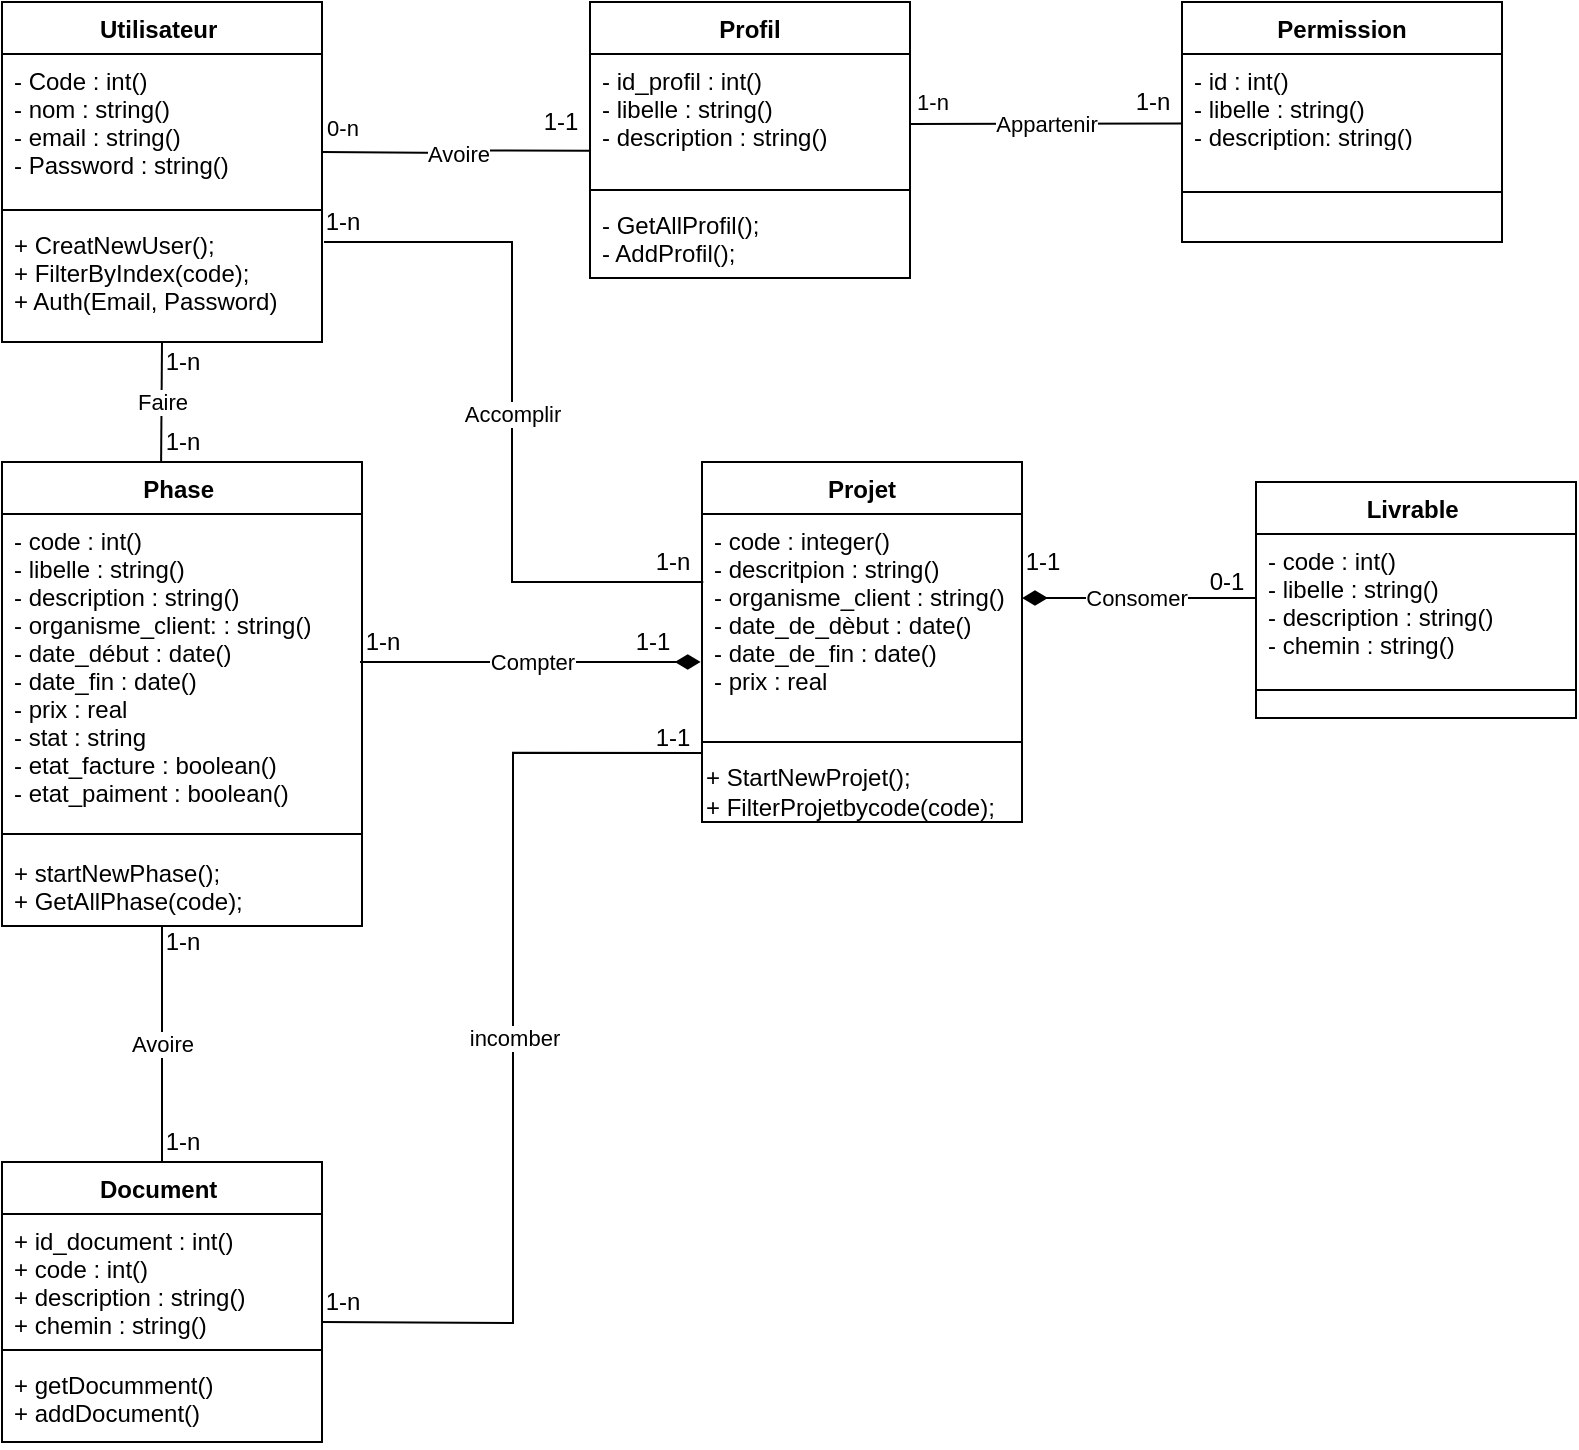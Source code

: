 <mxfile version="15.8.7" type="device"><diagram id="C5RBs43oDa-KdzZeNtuy" name="Page-1"><mxGraphModel dx="1223" dy="753" grid="1" gridSize="10" guides="1" tooltips="1" connect="1" arrows="1" fold="1" page="1" pageScale="1" pageWidth="827" pageHeight="1169" math="1" shadow="0"><root><mxCell id="WIyWlLk6GJQsqaUBKTNV-0"/><mxCell id="WIyWlLk6GJQsqaUBKTNV-1" parent="WIyWlLk6GJQsqaUBKTNV-0"/><mxCell id="aZaNl3q9hLQdNFvP4IaM-1" value="Utilisateur " style="swimlane;fontStyle=1;align=center;verticalAlign=top;childLayout=stackLayout;horizontal=1;startSize=26;horizontalStack=0;resizeParent=1;resizeParentMax=0;resizeLast=0;collapsible=1;marginBottom=0;" vertex="1" parent="WIyWlLk6GJQsqaUBKTNV-1"><mxGeometry x="40" y="40" width="160" height="170" as="geometry"/></mxCell><mxCell id="aZaNl3q9hLQdNFvP4IaM-2" value="- Code : int()&#10;- nom : string()&#10;- email : string()&#10;- Password : string()" style="text;strokeColor=none;fillColor=none;align=left;verticalAlign=top;spacingLeft=4;spacingRight=4;overflow=hidden;rotatable=0;points=[[0,0.5],[1,0.5]];portConstraint=eastwest;" vertex="1" parent="aZaNl3q9hLQdNFvP4IaM-1"><mxGeometry y="26" width="160" height="74" as="geometry"/></mxCell><mxCell id="aZaNl3q9hLQdNFvP4IaM-3" value="" style="line;strokeWidth=1;fillColor=none;align=left;verticalAlign=middle;spacingTop=-1;spacingLeft=3;spacingRight=3;rotatable=0;labelPosition=right;points=[];portConstraint=eastwest;" vertex="1" parent="aZaNl3q9hLQdNFvP4IaM-1"><mxGeometry y="100" width="160" height="8" as="geometry"/></mxCell><mxCell id="aZaNl3q9hLQdNFvP4IaM-4" value="+ CreatNewUser();&#10;+ FilterByIndex(code);&#10;+ Auth(Email, Password)" style="text;strokeColor=none;fillColor=none;align=left;verticalAlign=top;spacingLeft=4;spacingRight=4;overflow=hidden;rotatable=0;points=[[0,0.5],[1,0.5]];portConstraint=eastwest;" vertex="1" parent="aZaNl3q9hLQdNFvP4IaM-1"><mxGeometry y="108" width="160" height="62" as="geometry"/></mxCell><mxCell id="aZaNl3q9hLQdNFvP4IaM-5" value="Permission" style="swimlane;fontStyle=1;align=center;verticalAlign=top;childLayout=stackLayout;horizontal=1;startSize=26;horizontalStack=0;resizeParent=1;resizeParentMax=0;resizeLast=0;collapsible=1;marginBottom=0;" vertex="1" parent="WIyWlLk6GJQsqaUBKTNV-1"><mxGeometry x="630" y="40" width="160" height="120" as="geometry"/></mxCell><mxCell id="aZaNl3q9hLQdNFvP4IaM-6" value="- id : int()&#10;- libelle : string()&#10;- description: string()" style="text;strokeColor=none;fillColor=none;align=left;verticalAlign=top;spacingLeft=4;spacingRight=4;overflow=hidden;rotatable=0;points=[[0,0.5],[1,0.5]];portConstraint=eastwest;" vertex="1" parent="aZaNl3q9hLQdNFvP4IaM-5"><mxGeometry y="26" width="160" height="44" as="geometry"/></mxCell><mxCell id="aZaNl3q9hLQdNFvP4IaM-7" value="" style="line;strokeWidth=1;fillColor=none;align=left;verticalAlign=middle;spacingTop=-1;spacingLeft=3;spacingRight=3;rotatable=0;labelPosition=right;points=[];portConstraint=eastwest;" vertex="1" parent="aZaNl3q9hLQdNFvP4IaM-5"><mxGeometry y="70" width="160" height="50" as="geometry"/></mxCell><mxCell id="aZaNl3q9hLQdNFvP4IaM-9" value="Profil" style="swimlane;fontStyle=1;align=center;verticalAlign=top;childLayout=stackLayout;horizontal=1;startSize=26;horizontalStack=0;resizeParent=1;resizeParentMax=0;resizeLast=0;collapsible=1;marginBottom=0;" vertex="1" parent="WIyWlLk6GJQsqaUBKTNV-1"><mxGeometry x="334" y="40" width="160" height="138" as="geometry"/></mxCell><mxCell id="aZaNl3q9hLQdNFvP4IaM-10" value="- id_profil : int()&#10;- libelle : string()&#10;- description : string()" style="text;strokeColor=none;fillColor=none;align=left;verticalAlign=top;spacingLeft=4;spacingRight=4;overflow=hidden;rotatable=0;points=[[0,0.5],[1,0.5]];portConstraint=eastwest;" vertex="1" parent="aZaNl3q9hLQdNFvP4IaM-9"><mxGeometry y="26" width="160" height="64" as="geometry"/></mxCell><mxCell id="aZaNl3q9hLQdNFvP4IaM-11" value="" style="line;strokeWidth=1;fillColor=none;align=left;verticalAlign=middle;spacingTop=-1;spacingLeft=3;spacingRight=3;rotatable=0;labelPosition=right;points=[];portConstraint=eastwest;" vertex="1" parent="aZaNl3q9hLQdNFvP4IaM-9"><mxGeometry y="90" width="160" height="8" as="geometry"/></mxCell><mxCell id="aZaNl3q9hLQdNFvP4IaM-12" value="- GetAllProfil();&#10;- AddProfil();" style="text;strokeColor=none;fillColor=none;align=left;verticalAlign=top;spacingLeft=4;spacingRight=4;overflow=hidden;rotatable=0;points=[[0,0.5],[1,0.5]];portConstraint=eastwest;" vertex="1" parent="aZaNl3q9hLQdNFvP4IaM-9"><mxGeometry y="98" width="160" height="40" as="geometry"/></mxCell><mxCell id="aZaNl3q9hLQdNFvP4IaM-13" value="Projet" style="swimlane;fontStyle=1;align=center;verticalAlign=top;childLayout=stackLayout;horizontal=1;startSize=26;horizontalStack=0;resizeParent=1;resizeParentMax=0;resizeLast=0;collapsible=1;marginBottom=0;" vertex="1" parent="WIyWlLk6GJQsqaUBKTNV-1"><mxGeometry x="390" y="270" width="160" height="180" as="geometry"><mxRectangle x="390" y="270" width="70" height="26" as="alternateBounds"/></mxGeometry></mxCell><mxCell id="aZaNl3q9hLQdNFvP4IaM-14" value="- code : integer()&#10;- descritpion : string()&#10;- organisme_client : string()&#10;- date_de_dèbut : date()&#10;- date_de_fin : date()&#10;- prix : real&#10; " style="text;strokeColor=none;fillColor=none;align=left;verticalAlign=top;spacingLeft=4;spacingRight=4;overflow=hidden;rotatable=0;points=[[0,0.5],[1,0.5]];portConstraint=eastwest;" vertex="1" parent="aZaNl3q9hLQdNFvP4IaM-13"><mxGeometry y="26" width="160" height="104" as="geometry"/></mxCell><mxCell id="aZaNl3q9hLQdNFvP4IaM-15" value="" style="line;strokeWidth=1;fillColor=none;align=left;verticalAlign=middle;spacingTop=-1;spacingLeft=3;spacingRight=3;rotatable=0;labelPosition=right;points=[];portConstraint=eastwest;" vertex="1" parent="aZaNl3q9hLQdNFvP4IaM-13"><mxGeometry y="130" width="160" height="20" as="geometry"/></mxCell><mxCell id="aZaNl3q9hLQdNFvP4IaM-42" value="+ StartNewProjet();&lt;br&gt;+ FilterProjetbycode(code);" style="text;html=1;align=left;verticalAlign=middle;resizable=0;points=[];autosize=1;strokeColor=none;fillColor=none;" vertex="1" parent="aZaNl3q9hLQdNFvP4IaM-13"><mxGeometry y="150" width="160" height="30" as="geometry"/></mxCell><mxCell id="aZaNl3q9hLQdNFvP4IaM-29" value="Phase " style="swimlane;fontStyle=1;align=center;verticalAlign=top;childLayout=stackLayout;horizontal=1;startSize=26;horizontalStack=0;resizeParent=1;resizeParentMax=0;resizeLast=0;collapsible=1;marginBottom=0;" vertex="1" parent="WIyWlLk6GJQsqaUBKTNV-1"><mxGeometry x="40" y="270" width="180" height="232" as="geometry"/></mxCell><mxCell id="aZaNl3q9hLQdNFvP4IaM-30" value="- code : int()&#10;- libelle : string()&#10;- description : string()&#10;- organisme_client: : string()&#10;- date_début : date()&#10;- date_fin : date()&#10;- prix : real&#10;- stat : string &#10;- etat_facture : boolean()&#10;- etat_paiment : boolean()" style="text;strokeColor=none;fillColor=none;align=left;verticalAlign=top;spacingLeft=4;spacingRight=4;overflow=hidden;rotatable=0;points=[[0,0.5],[1,0.5]];portConstraint=eastwest;" vertex="1" parent="aZaNl3q9hLQdNFvP4IaM-29"><mxGeometry y="26" width="180" height="154" as="geometry"/></mxCell><mxCell id="aZaNl3q9hLQdNFvP4IaM-31" value="" style="line;strokeWidth=1;fillColor=none;align=left;verticalAlign=middle;spacingTop=-1;spacingLeft=3;spacingRight=3;rotatable=0;labelPosition=right;points=[];portConstraint=eastwest;" vertex="1" parent="aZaNl3q9hLQdNFvP4IaM-29"><mxGeometry y="180" width="180" height="12" as="geometry"/></mxCell><mxCell id="aZaNl3q9hLQdNFvP4IaM-32" value="+ startNewPhase();&#10;+ GetAllPhase(code);" style="text;strokeColor=none;fillColor=none;align=left;verticalAlign=top;spacingLeft=4;spacingRight=4;overflow=hidden;rotatable=0;points=[[0,0.5],[1,0.5]];portConstraint=eastwest;" vertex="1" parent="aZaNl3q9hLQdNFvP4IaM-29"><mxGeometry y="192" width="180" height="40" as="geometry"/></mxCell><mxCell id="aZaNl3q9hLQdNFvP4IaM-33" value="Livrable " style="swimlane;fontStyle=1;align=center;verticalAlign=top;childLayout=stackLayout;horizontal=1;startSize=26;horizontalStack=0;resizeParent=1;resizeParentMax=0;resizeLast=0;collapsible=1;marginBottom=0;" vertex="1" parent="WIyWlLk6GJQsqaUBKTNV-1"><mxGeometry x="667" y="280" width="160" height="118" as="geometry"/></mxCell><mxCell id="aZaNl3q9hLQdNFvP4IaM-34" value="- code : int() &#10;- libelle : string()&#10;- description : string()&#10;- chemin : string()&#10;" style="text;strokeColor=none;fillColor=none;align=left;verticalAlign=top;spacingLeft=4;spacingRight=4;overflow=hidden;rotatable=0;points=[[0,0.5],[1,0.5]];portConstraint=eastwest;strokeWidth=1;" vertex="1" parent="aZaNl3q9hLQdNFvP4IaM-33"><mxGeometry y="26" width="160" height="64" as="geometry"/></mxCell><mxCell id="aZaNl3q9hLQdNFvP4IaM-35" value="" style="line;strokeWidth=1;fillColor=none;align=left;verticalAlign=middle;spacingTop=-1;spacingLeft=3;spacingRight=3;rotatable=0;labelPosition=right;points=[];portConstraint=eastwest;" vertex="1" parent="aZaNl3q9hLQdNFvP4IaM-33"><mxGeometry y="90" width="160" height="28" as="geometry"/></mxCell><mxCell id="aZaNl3q9hLQdNFvP4IaM-37" value="Document " style="swimlane;fontStyle=1;align=center;verticalAlign=top;childLayout=stackLayout;horizontal=1;startSize=26;horizontalStack=0;resizeParent=1;resizeParentMax=0;resizeLast=0;collapsible=1;marginBottom=0;" vertex="1" parent="WIyWlLk6GJQsqaUBKTNV-1"><mxGeometry x="40" y="620" width="160" height="140" as="geometry"/></mxCell><mxCell id="aZaNl3q9hLQdNFvP4IaM-38" value="+ id_document : int()&#10;+ code : int()&#10;+ description : string()&#10;+ chemin : string()" style="text;strokeColor=none;fillColor=none;align=left;verticalAlign=top;spacingLeft=4;spacingRight=4;overflow=hidden;rotatable=0;points=[[0,0.5],[1,0.5]];portConstraint=eastwest;" vertex="1" parent="aZaNl3q9hLQdNFvP4IaM-37"><mxGeometry y="26" width="160" height="64" as="geometry"/></mxCell><mxCell id="aZaNl3q9hLQdNFvP4IaM-39" value="" style="line;strokeWidth=1;fillColor=none;align=left;verticalAlign=middle;spacingTop=-1;spacingLeft=3;spacingRight=3;rotatable=0;labelPosition=right;points=[];portConstraint=eastwest;" vertex="1" parent="aZaNl3q9hLQdNFvP4IaM-37"><mxGeometry y="90" width="160" height="8" as="geometry"/></mxCell><mxCell id="aZaNl3q9hLQdNFvP4IaM-40" value="+ getDocumment()&#10;+ addDocument()" style="text;strokeColor=none;fillColor=none;align=left;verticalAlign=top;spacingLeft=4;spacingRight=4;overflow=hidden;rotatable=0;points=[[0,0.5],[1,0.5]];portConstraint=eastwest;" vertex="1" parent="aZaNl3q9hLQdNFvP4IaM-37"><mxGeometry y="98" width="160" height="42" as="geometry"/></mxCell><mxCell id="aZaNl3q9hLQdNFvP4IaM-74" value="Accomplir" style="endArrow=none;html=1;rounded=0;shadow=0;sketch=0;strokeColor=default;jumpStyle=line;entryX=0.004;entryY=0.327;entryDx=0;entryDy=0;entryPerimeter=0;edgeStyle=orthogonalEdgeStyle;" edge="1" parent="WIyWlLk6GJQsqaUBKTNV-1" target="aZaNl3q9hLQdNFvP4IaM-14"><mxGeometry width="50" height="50" relative="1" as="geometry"><mxPoint x="201" y="160" as="sourcePoint"/><mxPoint x="260" y="160" as="targetPoint"/><Array as="points"><mxPoint x="201" y="160"/><mxPoint x="295" y="160"/><mxPoint x="295" y="330"/></Array></mxGeometry></mxCell><mxCell id="aZaNl3q9hLQdNFvP4IaM-80" value="Avoire" style="endArrow=none;html=1;rounded=0;shadow=0;sketch=0;strokeColor=default;jumpStyle=line;edgeStyle=orthogonalEdgeStyle;exitX=0.5;exitY=0;exitDx=0;exitDy=0;entryX=0.443;entryY=0.988;entryDx=0;entryDy=0;entryPerimeter=0;" edge="1" parent="WIyWlLk6GJQsqaUBKTNV-1" source="aZaNl3q9hLQdNFvP4IaM-37" target="aZaNl3q9hLQdNFvP4IaM-32"><mxGeometry width="50" height="50" relative="1" as="geometry"><mxPoint x="220" y="510" as="sourcePoint"/><mxPoint x="120" y="493" as="targetPoint"/><Array as="points"><mxPoint x="120" y="502"/><mxPoint x="120" y="502"/></Array></mxGeometry></mxCell><mxCell id="aZaNl3q9hLQdNFvP4IaM-82" value="incomber" style="endArrow=none;html=1;rounded=0;shadow=0;sketch=0;strokeColor=default;jumpStyle=line;edgeStyle=orthogonalEdgeStyle;entryX=0.003;entryY=-0.152;entryDx=0;entryDy=0;entryPerimeter=0;" edge="1" parent="WIyWlLk6GJQsqaUBKTNV-1" target="aZaNl3q9hLQdNFvP4IaM-42"><mxGeometry width="50" height="50" relative="1" as="geometry"><mxPoint x="200" y="700" as="sourcePoint"/><mxPoint x="280" y="380" as="targetPoint"/></mxGeometry></mxCell><mxCell id="aZaNl3q9hLQdNFvP4IaM-83" value="Faire" style="endArrow=none;html=1;rounded=0;shadow=0;sketch=0;strokeColor=default;jumpStyle=line;edgeStyle=orthogonalEdgeStyle;exitX=0.442;exitY=-0.002;exitDx=0;exitDy=0;exitPerimeter=0;" edge="1" parent="WIyWlLk6GJQsqaUBKTNV-1" source="aZaNl3q9hLQdNFvP4IaM-29"><mxGeometry width="50" height="50" relative="1" as="geometry"><mxPoint x="120" y="260" as="sourcePoint"/><mxPoint x="120" y="210" as="targetPoint"/><Array as="points"><mxPoint x="120" y="240"/></Array></mxGeometry></mxCell><mxCell id="aZaNl3q9hLQdNFvP4IaM-86" value="Compter" style="html=1;endArrow=diamondThin;endFill=1;edgeStyle=elbowEdgeStyle;elbow=vertical;endSize=10;rounded=0;shadow=0;sketch=0;strokeColor=default;jumpStyle=line;entryX=-0.004;entryY=0.716;entryDx=0;entryDy=0;entryPerimeter=0;" edge="1" parent="WIyWlLk6GJQsqaUBKTNV-1" target="aZaNl3q9hLQdNFvP4IaM-14"><mxGeometry width="160" relative="1" as="geometry"><mxPoint x="219" y="370" as="sourcePoint"/><mxPoint x="380" y="370" as="targetPoint"/><Array as="points"><mxPoint x="380" y="370"/><mxPoint x="400" y="370"/><mxPoint x="280" y="370"/><mxPoint x="350" y="370"/><mxPoint x="330" y="370"/><mxPoint x="350" y="369"/><mxPoint x="380" y="369"/><mxPoint x="380" y="369"/><mxPoint x="220" y="370"/></Array></mxGeometry></mxCell><mxCell id="aZaNl3q9hLQdNFvP4IaM-100" value="Avoire" style="endArrow=none;html=1;rounded=0;shadow=0;sketch=0;strokeColor=default;jumpStyle=line;edgeStyle=orthogonalEdgeStyle;entryX=0;entryY=0.755;entryDx=0;entryDy=0;entryPerimeter=0;" edge="1" parent="WIyWlLk6GJQsqaUBKTNV-1" target="aZaNl3q9hLQdNFvP4IaM-10"><mxGeometry width="50" height="50" relative="1" as="geometry"><mxPoint x="200" y="115" as="sourcePoint"/><mxPoint x="250" y="65" as="targetPoint"/></mxGeometry></mxCell><mxCell id="aZaNl3q9hLQdNFvP4IaM-124" value="0-n" style="edgeLabel;html=1;align=center;verticalAlign=middle;resizable=0;points=[];" vertex="1" connectable="0" parent="aZaNl3q9hLQdNFvP4IaM-100"><mxGeometry x="-0.733" y="6" relative="1" as="geometry"><mxPoint x="-8" y="-6" as="offset"/></mxGeometry></mxCell><mxCell id="aZaNl3q9hLQdNFvP4IaM-104" value="Appartenir" style="endArrow=none;html=1;rounded=0;shadow=0;sketch=0;strokeColor=default;jumpStyle=line;edgeStyle=orthogonalEdgeStyle;exitX=0.998;exitY=0.547;exitDx=0;exitDy=0;exitPerimeter=0;entryX=0;entryY=0.791;entryDx=0;entryDy=0;entryPerimeter=0;" edge="1" parent="WIyWlLk6GJQsqaUBKTNV-1" source="aZaNl3q9hLQdNFvP4IaM-10" target="aZaNl3q9hLQdNFvP4IaM-6"><mxGeometry width="50" height="50" relative="1" as="geometry"><mxPoint x="520" y="140" as="sourcePoint"/><mxPoint x="570" y="90" as="targetPoint"/></mxGeometry></mxCell><mxCell id="aZaNl3q9hLQdNFvP4IaM-129" value="1-n" style="edgeLabel;html=1;align=center;verticalAlign=middle;resizable=0;points=[];" vertex="1" connectable="0" parent="aZaNl3q9hLQdNFvP4IaM-104"><mxGeometry x="-0.838" y="4" relative="1" as="geometry"><mxPoint y="-7" as="offset"/></mxGeometry></mxCell><mxCell id="aZaNl3q9hLQdNFvP4IaM-112" value="Consomer" style="html=1;endArrow=diamondThin;endFill=1;edgeStyle=elbowEdgeStyle;elbow=vertical;endSize=10;rounded=0;shadow=0;sketch=0;strokeColor=default;jumpStyle=line;exitX=0;exitY=0.819;exitDx=0;exitDy=0;exitPerimeter=0;" edge="1" parent="WIyWlLk6GJQsqaUBKTNV-1" source="aZaNl3q9hLQdNFvP4IaM-34" target="aZaNl3q9hLQdNFvP4IaM-14"><mxGeometry x="0.17" width="160" relative="1" as="geometry"><mxPoint x="630" y="360" as="sourcePoint"/><mxPoint x="640" y="390" as="targetPoint"/><Array as="points"><mxPoint x="630" y="338"/><mxPoint x="580" y="360"/><mxPoint x="550" y="370"/><mxPoint x="740.72" y="450"/><mxPoint x="760.72" y="450"/><mxPoint x="640.72" y="450"/><mxPoint x="710.72" y="450"/><mxPoint x="690.72" y="450"/><mxPoint x="710.72" y="449"/><mxPoint x="740.72" y="449"/><mxPoint x="740.72" y="449"/><mxPoint x="580.72" y="450"/></Array><mxPoint as="offset"/></mxGeometry></mxCell><mxCell id="aZaNl3q9hLQdNFvP4IaM-120" value="1-1" style="text;html=1;align=center;verticalAlign=middle;resizable=0;points=[];autosize=1;strokeColor=none;fillColor=none;" vertex="1" parent="WIyWlLk6GJQsqaUBKTNV-1"><mxGeometry x="304" y="90" width="30" height="20" as="geometry"/></mxCell><mxCell id="aZaNl3q9hLQdNFvP4IaM-126" value="1-n" style="text;html=1;align=center;verticalAlign=middle;resizable=0;points=[];autosize=1;strokeColor=none;fillColor=none;" vertex="1" parent="WIyWlLk6GJQsqaUBKTNV-1"><mxGeometry x="600" y="80" width="30" height="20" as="geometry"/></mxCell><mxCell id="aZaNl3q9hLQdNFvP4IaM-130" value="1-n" style="text;html=1;align=center;verticalAlign=middle;resizable=0;points=[];autosize=1;strokeColor=none;fillColor=none;" vertex="1" parent="WIyWlLk6GJQsqaUBKTNV-1"><mxGeometry x="360" y="310" width="30" height="20" as="geometry"/></mxCell><mxCell id="aZaNl3q9hLQdNFvP4IaM-131" value="1-n" style="text;html=1;align=center;verticalAlign=middle;resizable=0;points=[];autosize=1;strokeColor=none;fillColor=none;" vertex="1" parent="WIyWlLk6GJQsqaUBKTNV-1"><mxGeometry x="195" y="140" width="30" height="20" as="geometry"/></mxCell><mxCell id="aZaNl3q9hLQdNFvP4IaM-132" value="1-n&lt;br&gt;" style="text;html=1;align=center;verticalAlign=middle;resizable=0;points=[];autosize=1;strokeColor=none;fillColor=none;" vertex="1" parent="WIyWlLk6GJQsqaUBKTNV-1"><mxGeometry x="115" y="210" width="30" height="20" as="geometry"/></mxCell><mxCell id="aZaNl3q9hLQdNFvP4IaM-134" value="1-n" style="text;html=1;align=center;verticalAlign=middle;resizable=0;points=[];autosize=1;strokeColor=none;fillColor=none;" vertex="1" parent="WIyWlLk6GJQsqaUBKTNV-1"><mxGeometry x="115" y="250" width="30" height="20" as="geometry"/></mxCell><mxCell id="aZaNl3q9hLQdNFvP4IaM-135" value="1-n" style="text;html=1;align=center;verticalAlign=middle;resizable=0;points=[];autosize=1;strokeColor=none;fillColor=none;" vertex="1" parent="WIyWlLk6GJQsqaUBKTNV-1"><mxGeometry x="115" y="600" width="30" height="20" as="geometry"/></mxCell><mxCell id="aZaNl3q9hLQdNFvP4IaM-136" value="1-n" style="text;html=1;align=center;verticalAlign=middle;resizable=0;points=[];autosize=1;strokeColor=none;fillColor=none;" vertex="1" parent="WIyWlLk6GJQsqaUBKTNV-1"><mxGeometry x="115" y="500" width="30" height="20" as="geometry"/></mxCell><mxCell id="aZaNl3q9hLQdNFvP4IaM-137" value="1-1" style="text;html=1;align=center;verticalAlign=middle;resizable=0;points=[];autosize=1;strokeColor=none;fillColor=none;" vertex="1" parent="WIyWlLk6GJQsqaUBKTNV-1"><mxGeometry x="360" y="398" width="30" height="20" as="geometry"/></mxCell><mxCell id="aZaNl3q9hLQdNFvP4IaM-138" value="1-n" style="text;html=1;align=center;verticalAlign=middle;resizable=0;points=[];autosize=1;strokeColor=none;fillColor=none;" vertex="1" parent="WIyWlLk6GJQsqaUBKTNV-1"><mxGeometry x="195" y="680" width="30" height="20" as="geometry"/></mxCell><mxCell id="aZaNl3q9hLQdNFvP4IaM-139" value="1-1" style="text;html=1;align=center;verticalAlign=middle;resizable=0;points=[];autosize=1;strokeColor=none;fillColor=none;" vertex="1" parent="WIyWlLk6GJQsqaUBKTNV-1"><mxGeometry x="350" y="350" width="30" height="20" as="geometry"/></mxCell><mxCell id="aZaNl3q9hLQdNFvP4IaM-140" value="1-n" style="text;html=1;align=center;verticalAlign=middle;resizable=0;points=[];autosize=1;strokeColor=none;fillColor=none;" vertex="1" parent="WIyWlLk6GJQsqaUBKTNV-1"><mxGeometry x="215" y="350" width="30" height="20" as="geometry"/></mxCell><mxCell id="aZaNl3q9hLQdNFvP4IaM-141" value="1-1" style="text;html=1;align=center;verticalAlign=middle;resizable=0;points=[];autosize=1;strokeColor=none;fillColor=none;" vertex="1" parent="WIyWlLk6GJQsqaUBKTNV-1"><mxGeometry x="545" y="310" width="30" height="20" as="geometry"/></mxCell><mxCell id="aZaNl3q9hLQdNFvP4IaM-142" value="0-1" style="text;html=1;align=center;verticalAlign=middle;resizable=0;points=[];autosize=1;strokeColor=none;fillColor=none;" vertex="1" parent="WIyWlLk6GJQsqaUBKTNV-1"><mxGeometry x="637" y="320" width="30" height="20" as="geometry"/></mxCell></root></mxGraphModel></diagram></mxfile>